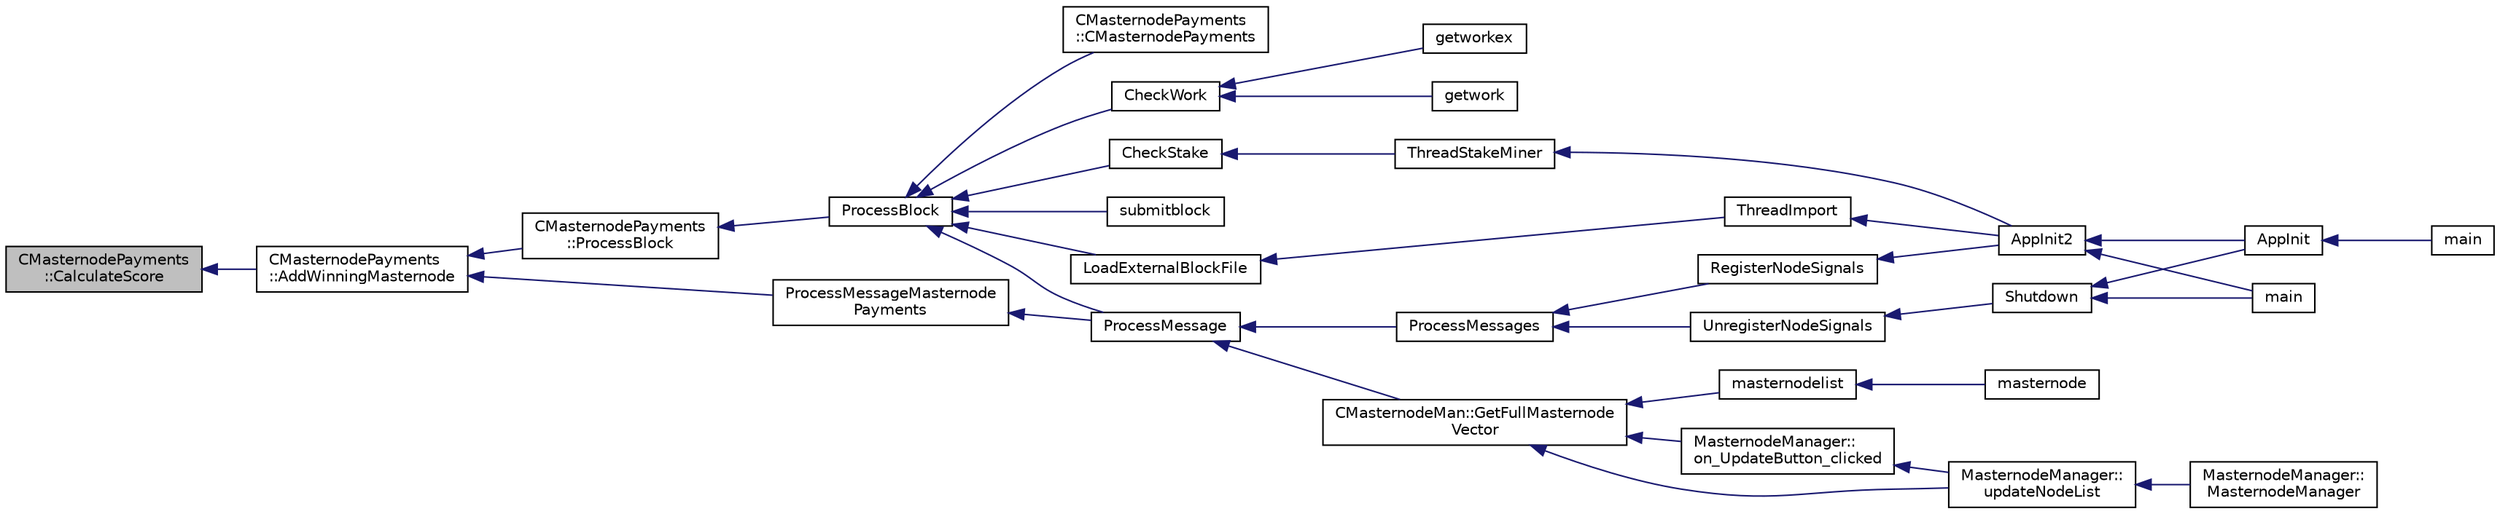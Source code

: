 digraph "CMasternodePayments::CalculateScore"
{
  edge [fontname="Helvetica",fontsize="10",labelfontname="Helvetica",labelfontsize="10"];
  node [fontname="Helvetica",fontsize="10",shape=record];
  rankdir="LR";
  Node338 [label="CMasternodePayments\l::CalculateScore",height=0.2,width=0.4,color="black", fillcolor="grey75", style="filled", fontcolor="black"];
  Node338 -> Node339 [dir="back",color="midnightblue",fontsize="10",style="solid",fontname="Helvetica"];
  Node339 [label="CMasternodePayments\l::AddWinningMasternode",height=0.2,width=0.4,color="black", fillcolor="white", style="filled",URL="$dc/d9a/class_c_masternode_payments.html#a0812cd761893ca4fc5b1131fc535115c"];
  Node339 -> Node340 [dir="back",color="midnightblue",fontsize="10",style="solid",fontname="Helvetica"];
  Node340 [label="ProcessMessageMasternode\lPayments",height=0.2,width=0.4,color="black", fillcolor="white", style="filled",URL="$dc/d20/masternode-payments_8h.html#a8c28fb440d8031543d1de309e34c40f2"];
  Node340 -> Node341 [dir="back",color="midnightblue",fontsize="10",style="solid",fontname="Helvetica"];
  Node341 [label="ProcessMessage",height=0.2,width=0.4,color="black", fillcolor="white", style="filled",URL="$df/d0a/main_8cpp.html#a8ba92b1a4bce3c835e887a9073d17d8e"];
  Node341 -> Node342 [dir="back",color="midnightblue",fontsize="10",style="solid",fontname="Helvetica"];
  Node342 [label="ProcessMessages",height=0.2,width=0.4,color="black", fillcolor="white", style="filled",URL="$d4/dbf/main_8h.html#a196f9318f02448b85b28d612698934fd"];
  Node342 -> Node343 [dir="back",color="midnightblue",fontsize="10",style="solid",fontname="Helvetica"];
  Node343 [label="RegisterNodeSignals",height=0.2,width=0.4,color="black", fillcolor="white", style="filled",URL="$d4/dbf/main_8h.html#ab02615ff65f91d69f8d786ec900baa8a",tooltip="Register with a network node to receive its signals. "];
  Node343 -> Node344 [dir="back",color="midnightblue",fontsize="10",style="solid",fontname="Helvetica"];
  Node344 [label="AppInit2",height=0.2,width=0.4,color="black", fillcolor="white", style="filled",URL="$d8/dc0/init_8h.html#a1a4c1bfbf6ba1db77e988b89b9cadfd3",tooltip="Initialize ion. "];
  Node344 -> Node345 [dir="back",color="midnightblue",fontsize="10",style="solid",fontname="Helvetica"];
  Node345 [label="AppInit",height=0.2,width=0.4,color="black", fillcolor="white", style="filled",URL="$d4/d35/iond_8cpp.html#ac59316b767e6984e1285f0531275286b"];
  Node345 -> Node346 [dir="back",color="midnightblue",fontsize="10",style="solid",fontname="Helvetica"];
  Node346 [label="main",height=0.2,width=0.4,color="black", fillcolor="white", style="filled",URL="$d4/d35/iond_8cpp.html#a0ddf1224851353fc92bfbff6f499fa97"];
  Node344 -> Node347 [dir="back",color="midnightblue",fontsize="10",style="solid",fontname="Helvetica"];
  Node347 [label="main",height=0.2,width=0.4,color="black", fillcolor="white", style="filled",URL="$d5/d2d/ion_8cpp.html#a0ddf1224851353fc92bfbff6f499fa97"];
  Node342 -> Node348 [dir="back",color="midnightblue",fontsize="10",style="solid",fontname="Helvetica"];
  Node348 [label="UnregisterNodeSignals",height=0.2,width=0.4,color="black", fillcolor="white", style="filled",URL="$d4/dbf/main_8h.html#a3ef0cc6e9d9d6435ee2a5569244d6ebd",tooltip="Unregister a network node. "];
  Node348 -> Node349 [dir="back",color="midnightblue",fontsize="10",style="solid",fontname="Helvetica"];
  Node349 [label="Shutdown",height=0.2,width=0.4,color="black", fillcolor="white", style="filled",URL="$d8/dc0/init_8h.html#ac5f038c2b480cf9ef5e19e3eba8dbaf9"];
  Node349 -> Node345 [dir="back",color="midnightblue",fontsize="10",style="solid",fontname="Helvetica"];
  Node349 -> Node347 [dir="back",color="midnightblue",fontsize="10",style="solid",fontname="Helvetica"];
  Node341 -> Node350 [dir="back",color="midnightblue",fontsize="10",style="solid",fontname="Helvetica"];
  Node350 [label="CMasternodeMan::GetFullMasternode\lVector",height=0.2,width=0.4,color="black", fillcolor="white", style="filled",URL="$dc/d6b/class_c_masternode_man.html#ab39e213a7601e1bef2eba1d5d63206f5"];
  Node350 -> Node351 [dir="back",color="midnightblue",fontsize="10",style="solid",fontname="Helvetica"];
  Node351 [label="MasternodeManager::\lupdateNodeList",height=0.2,width=0.4,color="black", fillcolor="white", style="filled",URL="$d9/d70/class_masternode_manager.html#a5485a8bd6ccf673027165cc1207dfae9"];
  Node351 -> Node352 [dir="back",color="midnightblue",fontsize="10",style="solid",fontname="Helvetica"];
  Node352 [label="MasternodeManager::\lMasternodeManager",height=0.2,width=0.4,color="black", fillcolor="white", style="filled",URL="$d9/d70/class_masternode_manager.html#ad18cb99065e056e6b791e2356de826bf"];
  Node350 -> Node353 [dir="back",color="midnightblue",fontsize="10",style="solid",fontname="Helvetica"];
  Node353 [label="MasternodeManager::\lon_UpdateButton_clicked",height=0.2,width=0.4,color="black", fillcolor="white", style="filled",URL="$d9/d70/class_masternode_manager.html#ae8d07b4d869e3eb09fe1be445eff0430"];
  Node353 -> Node351 [dir="back",color="midnightblue",fontsize="10",style="solid",fontname="Helvetica"];
  Node350 -> Node354 [dir="back",color="midnightblue",fontsize="10",style="solid",fontname="Helvetica"];
  Node354 [label="masternodelist",height=0.2,width=0.4,color="black", fillcolor="white", style="filled",URL="$d5/d6b/rpcstashedsend_8cpp.html#a3a7ed7e37f21eb2912afc6e776f7236c"];
  Node354 -> Node355 [dir="back",color="midnightblue",fontsize="10",style="solid",fontname="Helvetica"];
  Node355 [label="masternode",height=0.2,width=0.4,color="black", fillcolor="white", style="filled",URL="$d5/d6b/rpcstashedsend_8cpp.html#a30609e443aeb47c29ed0878d16b1b5e1"];
  Node339 -> Node356 [dir="back",color="midnightblue",fontsize="10",style="solid",fontname="Helvetica"];
  Node356 [label="CMasternodePayments\l::ProcessBlock",height=0.2,width=0.4,color="black", fillcolor="white", style="filled",URL="$dc/d9a/class_c_masternode_payments.html#aa23dfbc148f10f601e9771bfcffea441"];
  Node356 -> Node357 [dir="back",color="midnightblue",fontsize="10",style="solid",fontname="Helvetica"];
  Node357 [label="ProcessBlock",height=0.2,width=0.4,color="black", fillcolor="white", style="filled",URL="$d4/dbf/main_8h.html#a7c8a7be3439bb5e1e40548a332a3cf29"];
  Node357 -> Node358 [dir="back",color="midnightblue",fontsize="10",style="solid",fontname="Helvetica"];
  Node358 [label="LoadExternalBlockFile",height=0.2,width=0.4,color="black", fillcolor="white", style="filled",URL="$df/d0a/main_8cpp.html#afbdbbb5a1b376748e5460cbcf644a9af"];
  Node358 -> Node359 [dir="back",color="midnightblue",fontsize="10",style="solid",fontname="Helvetica"];
  Node359 [label="ThreadImport",height=0.2,width=0.4,color="black", fillcolor="white", style="filled",URL="$d4/dbf/main_8h.html#a0189c34248cd89bbbe20d4d6045bd7c9"];
  Node359 -> Node344 [dir="back",color="midnightblue",fontsize="10",style="solid",fontname="Helvetica"];
  Node357 -> Node341 [dir="back",color="midnightblue",fontsize="10",style="solid",fontname="Helvetica"];
  Node357 -> Node360 [dir="back",color="midnightblue",fontsize="10",style="solid",fontname="Helvetica"];
  Node360 [label="CMasternodePayments\l::CMasternodePayments",height=0.2,width=0.4,color="black", fillcolor="white", style="filled",URL="$dc/d9a/class_c_masternode_payments.html#a4b9454f265a927528c881716e7649973"];
  Node357 -> Node361 [dir="back",color="midnightblue",fontsize="10",style="solid",fontname="Helvetica"];
  Node361 [label="CheckWork",height=0.2,width=0.4,color="black", fillcolor="white", style="filled",URL="$de/d13/miner_8h.html#aadd8a05aa6d8fae1c0f4daa5e971a12a",tooltip="Check mined proof-of-work block. "];
  Node361 -> Node362 [dir="back",color="midnightblue",fontsize="10",style="solid",fontname="Helvetica"];
  Node362 [label="getworkex",height=0.2,width=0.4,color="black", fillcolor="white", style="filled",URL="$d4/ddd/rpcmining_8cpp.html#aa40f86dc468a3f2ef4a3bba99e20a069"];
  Node361 -> Node363 [dir="back",color="midnightblue",fontsize="10",style="solid",fontname="Helvetica"];
  Node363 [label="getwork",height=0.2,width=0.4,color="black", fillcolor="white", style="filled",URL="$d4/ddd/rpcmining_8cpp.html#a356be62c93d38267a7da9e1cb644d547"];
  Node357 -> Node364 [dir="back",color="midnightblue",fontsize="10",style="solid",fontname="Helvetica"];
  Node364 [label="CheckStake",height=0.2,width=0.4,color="black", fillcolor="white", style="filled",URL="$de/d13/miner_8h.html#a68be4bcfa03b86095641eac5ca996fed",tooltip="Check mined proof-of-stake block. "];
  Node364 -> Node365 [dir="back",color="midnightblue",fontsize="10",style="solid",fontname="Helvetica"];
  Node365 [label="ThreadStakeMiner",height=0.2,width=0.4,color="black", fillcolor="white", style="filled",URL="$d6/de3/miner_8cpp.html#a31faece5ef0e403969b3d3debd79b352"];
  Node365 -> Node344 [dir="back",color="midnightblue",fontsize="10",style="solid",fontname="Helvetica"];
  Node357 -> Node366 [dir="back",color="midnightblue",fontsize="10",style="solid",fontname="Helvetica"];
  Node366 [label="submitblock",height=0.2,width=0.4,color="black", fillcolor="white", style="filled",URL="$d4/ddd/rpcmining_8cpp.html#a6fc1aa077add8cb1c74207056616134d"];
}
